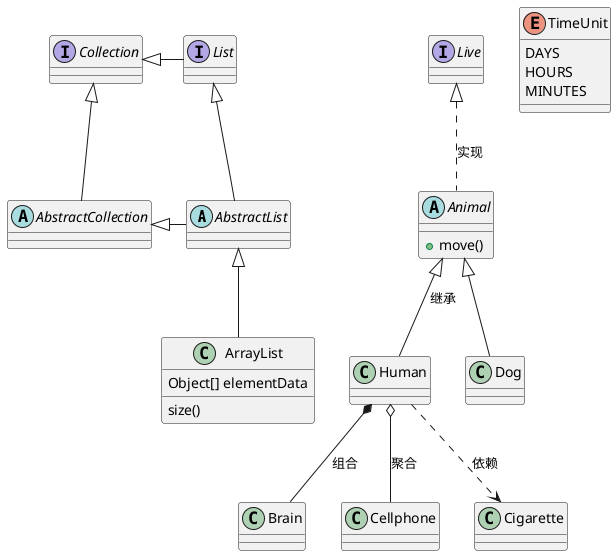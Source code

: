@startuml
'https://plantuml.com/class-diagram

abstract class AbstractList
abstract AbstractCollection
abstract Animal {
  +move()
}
interface Live
class Human
interface List
interface Collection
enum TimeUnit {
DAYS
HOURS
MINUTES
}

List <|-- AbstractList
Collection <|-- AbstractCollection

Collection <|- List
AbstractCollection <|- AbstractList
AbstractList <|-- ArrayList

class ArrayList {
Object[] elementData
size()
}
Live <|.. Animal : 实现
Animal <|--Human : 继承
Human *-- Brain : 组合
Human o-- Cellphone : 聚合
Human ..> Cigarette : 依赖
Animal <|-- Dog
@enduml